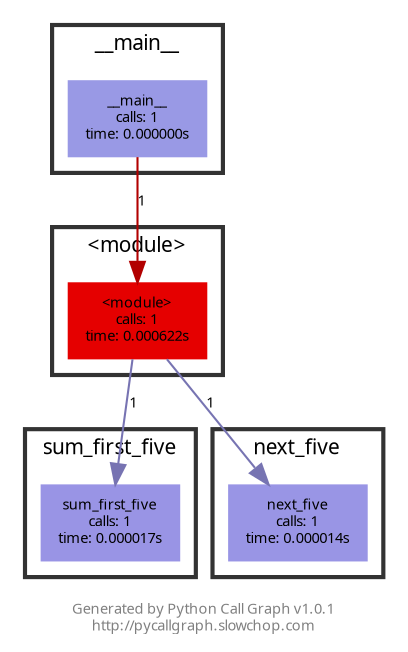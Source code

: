 digraph G {

    // Attributes
    graph [ overlap = "scalexy", fontname = "Verdana", fontsize = "7", fontcolor = "#0000007f", label = "Generated by Python Call Graph v1.0.1\nhttp://pycallgraph.slowchop.com" ];
    node [ fontname = "Verdana", fontsize = "7", fontcolor = "#000000ff", style = "filled", shape = "rect" ];
    edge [ fontname = "Verdana", fontsize = "7", fontcolor = "#000000ff" ];

    // Groups
    subgraph "cluster___main__" { "__main__"; label = "__main__"; fontsize = "10"; fontcolor = "black"; style = "bold"; color="#000000cc"; }
    subgraph "cluster_<module>" { "<module>"; label = "<module>"; fontsize = "10"; fontcolor = "black"; style = "bold"; color="#000000cc"; }
    subgraph "cluster_sum_first_five" { "sum_first_five"; label = "sum_first_five"; fontsize = "10"; fontcolor = "black"; style = "bold"; color="#000000cc"; }
    subgraph "cluster_next_five" { "next_five"; label = "next_five"; fontsize = "10"; fontcolor = "black"; style = "bold"; color="#000000cc"; }

    // Nodes
    "__main__" [color = "#9999e5ff", label = "__main__\ncalls: 1\ntime: 0.000000s"];
    "<module>" [color = "#e50000ff", label = "<module>\ncalls: 1\ntime: 0.000622s"];
    "sum_first_five" [color = "#9994e5ff", label = "sum_first_five\ncalls: 1\ntime: 0.000017s"];
    "next_five" [color = "#9995e5ff", label = "next_five\ncalls: 1\ntime: 0.000014s"];

    // Edges
    "__main__" -> "<module>" [color = "#b20000ff", label = "1"];
    "<module>" -> "sum_first_five" [color = "#7773b2ff", label = "1"];
    "<module>" -> "next_five" [color = "#7774b2ff", label = "1"];

}

